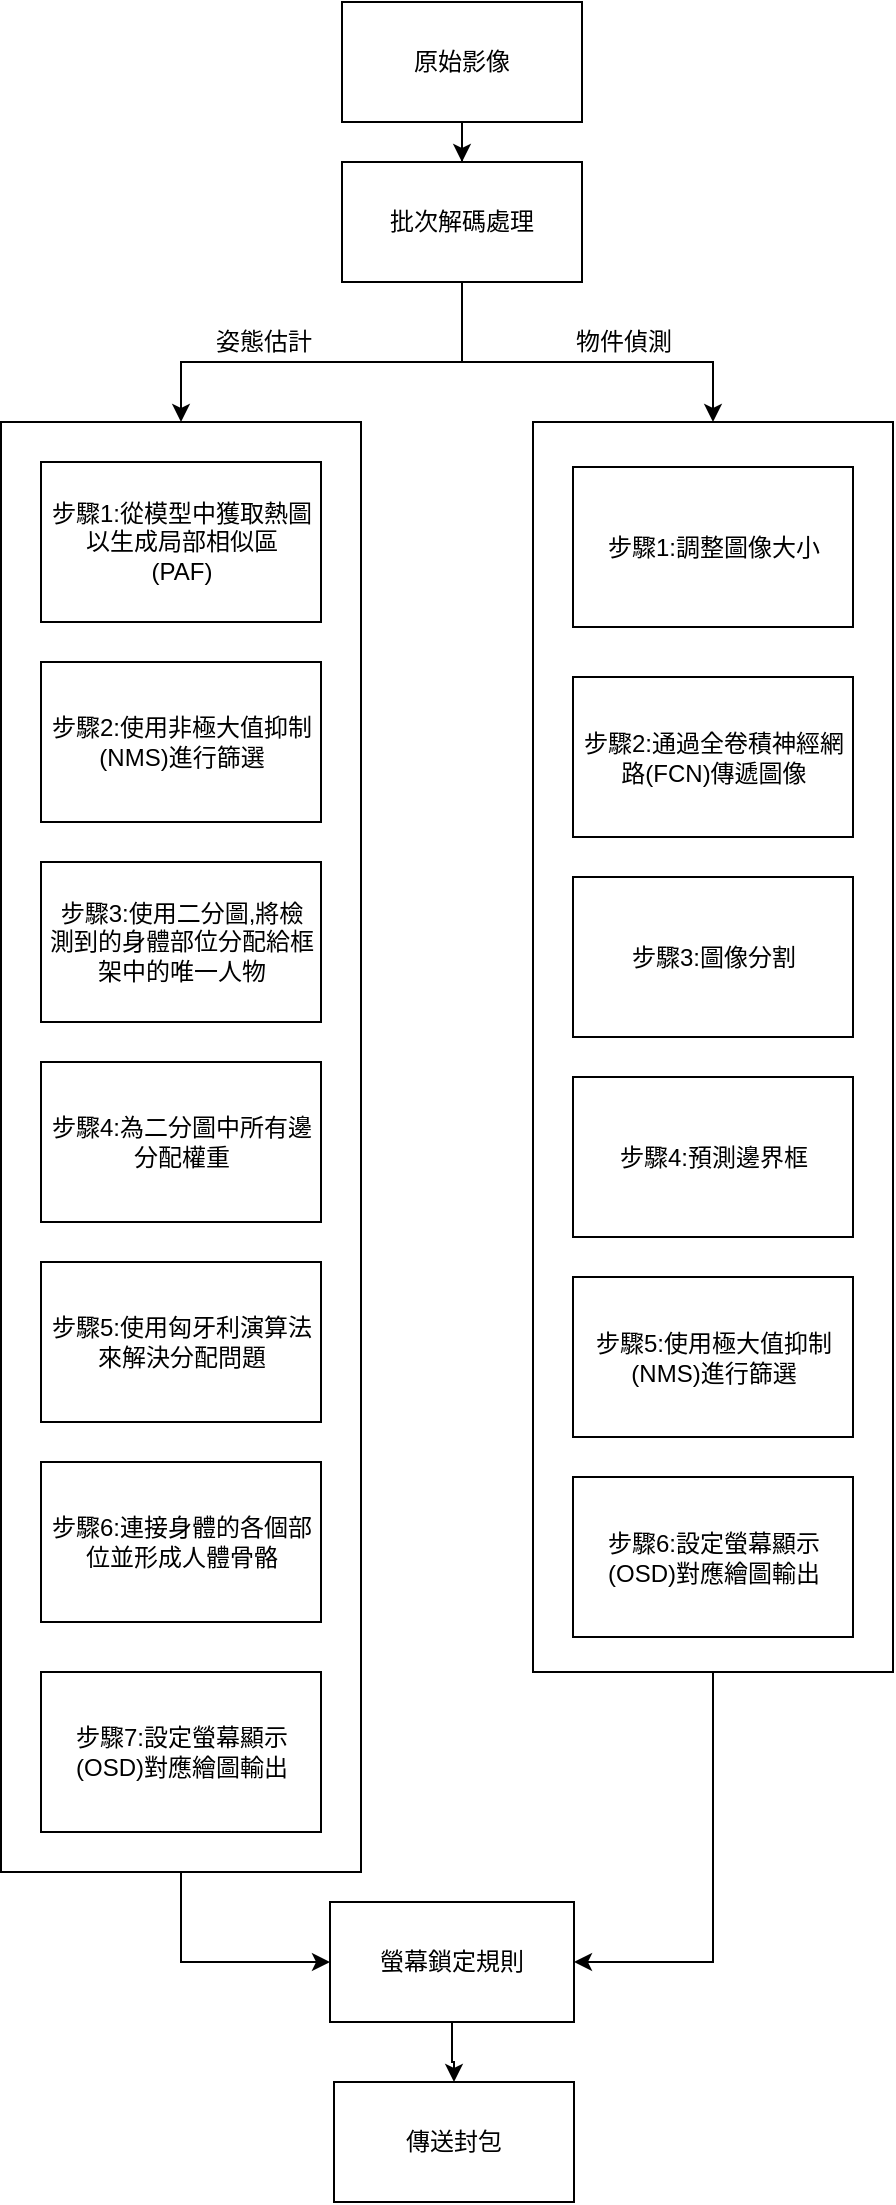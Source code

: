 <mxfile version="14.7.2" type="device" pages="2"><diagram id="lc3U5wyarn_x5L0_j8pd" name="ENG"><mxGraphModel dx="985" dy="559" grid="1" gridSize="10" guides="1" tooltips="1" connect="1" arrows="1" fold="1" page="1" pageScale="1" pageWidth="827" pageHeight="1169" math="0" shadow="0"><root><mxCell id="0"/><mxCell id="1" parent="0"/><mxCell id="By_OmbUJQC3SxqIJvGzS-63" value="" style="rounded=0;whiteSpace=wrap;html=1;" parent="1" vertex="1"><mxGeometry x="173.5" y="220" width="180" height="725" as="geometry"/></mxCell><mxCell id="By_OmbUJQC3SxqIJvGzS-23" value="" style="edgeStyle=orthogonalEdgeStyle;rounded=0;orthogonalLoop=1;jettySize=auto;html=1;" parent="1" source="By_OmbUJQC3SxqIJvGzS-2" target="By_OmbUJQC3SxqIJvGzS-22" edge="1"><mxGeometry relative="1" as="geometry"/></mxCell><mxCell id="By_OmbUJQC3SxqIJvGzS-2" value="原始影像" style="rounded=0;whiteSpace=wrap;html=1;" parent="1" vertex="1"><mxGeometry x="344" y="10" width="120" height="60" as="geometry"/></mxCell><mxCell id="By_OmbUJQC3SxqIJvGzS-22" value="批次解碼處理" style="rounded=0;whiteSpace=wrap;html=1;" parent="1" vertex="1"><mxGeometry x="344" y="90" width="120" height="60" as="geometry"/></mxCell><mxCell id="By_OmbUJQC3SxqIJvGzS-77" value="" style="edgeStyle=orthogonalEdgeStyle;rounded=0;orthogonalLoop=1;jettySize=auto;html=1;entryX=0.5;entryY=0;entryDx=0;entryDy=0;exitX=0.5;exitY=1;exitDx=0;exitDy=0;" parent="1" source="By_OmbUJQC3SxqIJvGzS-22" target="By_OmbUJQC3SxqIJvGzS-63" edge="1"><mxGeometry relative="1" as="geometry"><Array as="points"><mxPoint x="404" y="190"/><mxPoint x="264" y="190"/></Array><mxPoint x="404" y="230" as="sourcePoint"/></mxGeometry></mxCell><mxCell id="By_OmbUJQC3SxqIJvGzS-95" value="" style="edgeStyle=orthogonalEdgeStyle;rounded=0;orthogonalLoop=1;jettySize=auto;html=1;" parent="1" source="By_OmbUJQC3SxqIJvGzS-35" target="By_OmbUJQC3SxqIJvGzS-94" edge="1"><mxGeometry relative="1" as="geometry"/></mxCell><mxCell id="By_OmbUJQC3SxqIJvGzS-35" value="螢幕鎖定規則" style="rounded=0;whiteSpace=wrap;html=1;" parent="1" vertex="1"><mxGeometry x="338" y="960" width="122" height="60" as="geometry"/></mxCell><mxCell id="By_OmbUJQC3SxqIJvGzS-41" value="&lt;div&gt;步驟1:從模型中獲取熱圖&lt;/div&gt;&lt;div&gt;以生成局部相似區&lt;/div&gt;&lt;div&gt;(PAF)&lt;/div&gt;" style="rounded=0;whiteSpace=wrap;html=1;" parent="1" vertex="1"><mxGeometry x="193.5" y="240" width="140" height="80" as="geometry"/></mxCell><mxCell id="By_OmbUJQC3SxqIJvGzS-43" value="步驟2:&lt;span&gt;使用非極大值抑制&lt;/span&gt;&lt;div&gt;(NMS)進行篩選&lt;/div&gt;" style="rounded=0;whiteSpace=wrap;html=1;" parent="1" vertex="1"><mxGeometry x="193.5" y="340" width="140" height="80" as="geometry"/></mxCell><mxCell id="By_OmbUJQC3SxqIJvGzS-44" value="&lt;div&gt;步驟4:為二分圖中所有邊&lt;/div&gt;&lt;div&gt;分配權重&lt;/div&gt;" style="rounded=0;whiteSpace=wrap;html=1;" parent="1" vertex="1"><mxGeometry x="193.5" y="540" width="140" height="80" as="geometry"/></mxCell><mxCell id="By_OmbUJQC3SxqIJvGzS-45" value="&lt;div&gt;步驟3:使用二分圖,將檢&lt;/div&gt;&lt;div&gt;測到的身體部位分配給框&lt;/div&gt;&lt;div&gt;架中的唯一人物&lt;/div&gt;" style="rounded=0;whiteSpace=wrap;html=1;" parent="1" vertex="1"><mxGeometry x="193.5" y="440" width="140" height="80" as="geometry"/></mxCell><mxCell id="By_OmbUJQC3SxqIJvGzS-49" value="&lt;div&gt;步驟5:使用匈牙利演算法&lt;/div&gt;&lt;div&gt;來解決分配問題&lt;/div&gt;" style="rounded=0;whiteSpace=wrap;html=1;" parent="1" vertex="1"><mxGeometry x="193.5" y="640" width="140" height="80" as="geometry"/></mxCell><mxCell id="By_OmbUJQC3SxqIJvGzS-101" value="" style="edgeStyle=orthogonalEdgeStyle;rounded=0;orthogonalLoop=1;jettySize=auto;html=1;entryX=0;entryY=0.5;entryDx=0;entryDy=0;exitX=0.5;exitY=1;exitDx=0;exitDy=0;" parent="1" source="By_OmbUJQC3SxqIJvGzS-63" target="By_OmbUJQC3SxqIJvGzS-35" edge="1"><mxGeometry relative="1" as="geometry"><mxPoint x="263.5" y="1005" as="targetPoint"/></mxGeometry></mxCell><mxCell id="By_OmbUJQC3SxqIJvGzS-50" value="&lt;div&gt;步驟7:設定螢幕顯示&lt;/div&gt;&lt;div&gt;(OSD)對應繪圖輸出&lt;/div&gt;" style="rounded=0;whiteSpace=wrap;html=1;" parent="1" vertex="1"><mxGeometry x="193.5" y="845" width="140" height="80" as="geometry"/></mxCell><mxCell id="By_OmbUJQC3SxqIJvGzS-51" value="步驟6:連接身體的各個部位並形成人體骨骼" style="rounded=0;whiteSpace=wrap;html=1;" parent="1" vertex="1"><mxGeometry x="193.5" y="740" width="140" height="80" as="geometry"/></mxCell><mxCell id="By_OmbUJQC3SxqIJvGzS-54" value="物件偵測" style="text;html=1;strokeColor=none;fillColor=none;align=center;verticalAlign=middle;whiteSpace=wrap;rounded=0;" parent="1" vertex="1"><mxGeometry x="430" y="170" width="110" height="20" as="geometry"/></mxCell><mxCell id="By_OmbUJQC3SxqIJvGzS-60" style="edgeStyle=orthogonalEdgeStyle;rounded=0;orthogonalLoop=1;jettySize=auto;html=1;exitX=0.5;exitY=1;exitDx=0;exitDy=0;" parent="1" edge="1"><mxGeometry relative="1" as="geometry"><mxPoint x="564.5" y="265" as="sourcePoint"/><mxPoint x="564.5" y="265" as="targetPoint"/></mxGeometry></mxCell><mxCell id="By_OmbUJQC3SxqIJvGzS-65" value="姿態估計" style="text;html=1;strokeColor=none;fillColor=none;align=center;verticalAlign=middle;whiteSpace=wrap;rounded=0;" parent="1" vertex="1"><mxGeometry x="230" y="170" width="150" height="20" as="geometry"/></mxCell><mxCell id="By_OmbUJQC3SxqIJvGzS-107" value="" style="edgeStyle=orthogonalEdgeStyle;rounded=0;orthogonalLoop=1;jettySize=auto;html=1;entryX=1;entryY=0.5;entryDx=0;entryDy=0;" parent="1" source="By_OmbUJQC3SxqIJvGzS-66" target="By_OmbUJQC3SxqIJvGzS-35" edge="1"><mxGeometry relative="1" as="geometry"><mxPoint x="530" y="1020" as="targetPoint"/></mxGeometry></mxCell><mxCell id="By_OmbUJQC3SxqIJvGzS-66" value="" style="rounded=0;whiteSpace=wrap;html=1;" parent="1" vertex="1"><mxGeometry x="439.5" y="220" width="180" height="625" as="geometry"/></mxCell><mxCell id="By_OmbUJQC3SxqIJvGzS-68" value="步驟1:調整圖像大小" style="rounded=0;whiteSpace=wrap;html=1;" parent="1" vertex="1"><mxGeometry x="459.5" y="242.5" width="140" height="80" as="geometry"/></mxCell><mxCell id="By_OmbUJQC3SxqIJvGzS-69" value="&lt;div&gt;步驟2:通過全卷積神經網&lt;/div&gt;&lt;div&gt;路(FCN)傳遞圖像&lt;/div&gt;" style="rounded=0;whiteSpace=wrap;html=1;" parent="1" vertex="1"><mxGeometry x="459.5" y="347.5" width="140" height="80" as="geometry"/></mxCell><mxCell id="By_OmbUJQC3SxqIJvGzS-70" value="步驟3:圖像分割" style="rounded=0;whiteSpace=wrap;html=1;" parent="1" vertex="1"><mxGeometry x="459.5" y="447.5" width="140" height="80" as="geometry"/></mxCell><mxCell id="By_OmbUJQC3SxqIJvGzS-71" value="步驟4:預測邊界框" style="rounded=0;whiteSpace=wrap;html=1;" parent="1" vertex="1"><mxGeometry x="459.5" y="547.5" width="140" height="80" as="geometry"/></mxCell><mxCell id="By_OmbUJQC3SxqIJvGzS-72" value="步驟5:&lt;span&gt;使用極大值抑制&lt;/span&gt;&lt;div&gt;(NMS)進行篩選&lt;/div&gt;" style="rounded=0;whiteSpace=wrap;html=1;" parent="1" vertex="1"><mxGeometry x="459.5" y="647.5" width="140" height="80" as="geometry"/></mxCell><mxCell id="By_OmbUJQC3SxqIJvGzS-73" value="&lt;div&gt;步驟6:設定螢幕顯示&lt;/div&gt;&lt;div&gt;(OSD)對應繪圖輸出&lt;/div&gt;" style="rounded=0;whiteSpace=wrap;html=1;" parent="1" vertex="1"><mxGeometry x="459.5" y="747.5" width="140" height="80" as="geometry"/></mxCell><mxCell id="By_OmbUJQC3SxqIJvGzS-79" value="" style="edgeStyle=orthogonalEdgeStyle;rounded=0;orthogonalLoop=1;jettySize=auto;html=1;entryX=0.5;entryY=0;entryDx=0;entryDy=0;exitX=0.5;exitY=1;exitDx=0;exitDy=0;" parent="1" source="By_OmbUJQC3SxqIJvGzS-22" target="By_OmbUJQC3SxqIJvGzS-66" edge="1"><mxGeometry relative="1" as="geometry"><mxPoint x="404" y="230" as="sourcePoint"/><mxPoint x="514" y="570" as="targetPoint"/><Array as="points"><mxPoint x="404" y="190"/><mxPoint x="530" y="190"/></Array></mxGeometry></mxCell><mxCell id="By_OmbUJQC3SxqIJvGzS-94" value="傳送封包" style="rounded=0;whiteSpace=wrap;html=1;" parent="1" vertex="1"><mxGeometry x="340" y="1050" width="120" height="60" as="geometry"/></mxCell></root></mxGraphModel></diagram><diagram name="CHT" id="ZvJCkEAA8Kkku7hom2jJ"><mxGraphModel dx="768" dy="482" grid="1" gridSize="10" guides="1" tooltips="1" connect="1" arrows="1" fold="1" page="1" pageScale="1" pageWidth="827" pageHeight="1169" math="0" shadow="0"><root><mxCell id="TdPKaEoUiJVjE6jQnTfz-0"/><mxCell id="TdPKaEoUiJVjE6jQnTfz-1" parent="TdPKaEoUiJVjE6jQnTfz-0"/><mxCell id="TdPKaEoUiJVjE6jQnTfz-2" value="" style="rounded=0;whiteSpace=wrap;html=1;" vertex="1" parent="TdPKaEoUiJVjE6jQnTfz-1"><mxGeometry x="173.5" y="260" width="180" height="725" as="geometry"/></mxCell><mxCell id="TdPKaEoUiJVjE6jQnTfz-3" value="" style="edgeStyle=orthogonalEdgeStyle;rounded=0;orthogonalLoop=1;jettySize=auto;html=1;" edge="1" parent="TdPKaEoUiJVjE6jQnTfz-1" source="TdPKaEoUiJVjE6jQnTfz-5" target="TdPKaEoUiJVjE6jQnTfz-7"><mxGeometry relative="1" as="geometry"/></mxCell><mxCell id="TdPKaEoUiJVjE6jQnTfz-4" value="" style="edgeStyle=orthogonalEdgeStyle;rounded=0;orthogonalLoop=1;jettySize=auto;html=1;" edge="1" parent="TdPKaEoUiJVjE6jQnTfz-1" source="TdPKaEoUiJVjE6jQnTfz-5" target="TdPKaEoUiJVjE6jQnTfz-9"><mxGeometry relative="1" as="geometry"/></mxCell><mxCell id="TdPKaEoUiJVjE6jQnTfz-5" value="原始影像" style="rounded=0;whiteSpace=wrap;html=1;" vertex="1" parent="TdPKaEoUiJVjE6jQnTfz-1"><mxGeometry x="344" y="10" width="120" height="60" as="geometry"/></mxCell><mxCell id="TdPKaEoUiJVjE6jQnTfz-6" value="" style="edgeStyle=orthogonalEdgeStyle;rounded=0;orthogonalLoop=1;jettySize=auto;html=1;" edge="1" parent="TdPKaEoUiJVjE6jQnTfz-1" target="TdPKaEoUiJVjE6jQnTfz-9"><mxGeometry relative="1" as="geometry"><mxPoint x="404" y="150" as="sourcePoint"/></mxGeometry></mxCell><mxCell id="TdPKaEoUiJVjE6jQnTfz-7" value="解碼" style="rounded=0;whiteSpace=wrap;html=1;" vertex="1" parent="TdPKaEoUiJVjE6jQnTfz-1"><mxGeometry x="344" y="90" width="120" height="60" as="geometry"/></mxCell><mxCell id="TdPKaEoUiJVjE6jQnTfz-8" value="" style="edgeStyle=orthogonalEdgeStyle;rounded=0;orthogonalLoop=1;jettySize=auto;html=1;entryX=0.5;entryY=0;entryDx=0;entryDy=0;" edge="1" parent="TdPKaEoUiJVjE6jQnTfz-1" source="TdPKaEoUiJVjE6jQnTfz-9" target="TdPKaEoUiJVjE6jQnTfz-2"><mxGeometry relative="1" as="geometry"><Array as="points"><mxPoint x="404" y="250"/><mxPoint x="264" y="250"/></Array></mxGeometry></mxCell><mxCell id="TdPKaEoUiJVjE6jQnTfz-9" value="批次處理" style="rounded=0;whiteSpace=wrap;html=1;" vertex="1" parent="TdPKaEoUiJVjE6jQnTfz-1"><mxGeometry x="344" y="170" width="120" height="60" as="geometry"/></mxCell><mxCell id="TdPKaEoUiJVjE6jQnTfz-10" value="" style="edgeStyle=orthogonalEdgeStyle;rounded=0;orthogonalLoop=1;jettySize=auto;html=1;" edge="1" parent="TdPKaEoUiJVjE6jQnTfz-1" source="TdPKaEoUiJVjE6jQnTfz-11" target="TdPKaEoUiJVjE6jQnTfz-32"><mxGeometry relative="1" as="geometry"/></mxCell><mxCell id="TdPKaEoUiJVjE6jQnTfz-11" value="螢幕鎖定規則" style="rounded=0;whiteSpace=wrap;html=1;" vertex="1" parent="TdPKaEoUiJVjE6jQnTfz-1"><mxGeometry x="338" y="1000" width="122" height="60" as="geometry"/></mxCell><mxCell id="TdPKaEoUiJVjE6jQnTfz-12" value="&lt;div&gt;&lt;span&gt;步驟1:從模型中獲取熱圖以生成區域性關聯場(PAF)&lt;/span&gt;&lt;/div&gt;" style="rounded=0;whiteSpace=wrap;html=1;" vertex="1" parent="TdPKaEoUiJVjE6jQnTfz-1"><mxGeometry x="193.5" y="280" width="140" height="80" as="geometry"/></mxCell><mxCell id="TdPKaEoUiJVjE6jQnTfz-13" value="步驟2:使用非極大值抑制(non-NMS)" style="rounded=0;whiteSpace=wrap;html=1;" vertex="1" parent="TdPKaEoUiJVjE6jQnTfz-1"><mxGeometry x="193.5" y="380" width="140" height="80" as="geometry"/></mxCell><mxCell id="TdPKaEoUiJVjE6jQnTfz-14" value="步驟4:為二分圖中所有邊緣分配權重" style="rounded=0;whiteSpace=wrap;html=1;" vertex="1" parent="TdPKaEoUiJVjE6jQnTfz-1"><mxGeometry x="193.5" y="580" width="140" height="80" as="geometry"/></mxCell><mxCell id="TdPKaEoUiJVjE6jQnTfz-15" value="步驟3:使用二分圖，將檢測到的身體部位分配給框架中的唯一人物" style="rounded=0;whiteSpace=wrap;html=1;" vertex="1" parent="TdPKaEoUiJVjE6jQnTfz-1"><mxGeometry x="193.5" y="480" width="140" height="80" as="geometry"/></mxCell><mxCell id="TdPKaEoUiJVjE6jQnTfz-16" value="步驟5:使用匈牙利演算法來解決分配問題" style="rounded=0;whiteSpace=wrap;html=1;" vertex="1" parent="TdPKaEoUiJVjE6jQnTfz-1"><mxGeometry x="193.5" y="680" width="140" height="80" as="geometry"/></mxCell><mxCell id="TdPKaEoUiJVjE6jQnTfz-17" value="" style="edgeStyle=orthogonalEdgeStyle;rounded=0;orthogonalLoop=1;jettySize=auto;html=1;entryX=0;entryY=0.5;entryDx=0;entryDy=0;exitX=0.5;exitY=1;exitDx=0;exitDy=0;" edge="1" parent="TdPKaEoUiJVjE6jQnTfz-1" source="TdPKaEoUiJVjE6jQnTfz-2" target="TdPKaEoUiJVjE6jQnTfz-11"><mxGeometry relative="1" as="geometry"><mxPoint x="263.5" y="1045" as="targetPoint"/></mxGeometry></mxCell><mxCell id="TdPKaEoUiJVjE6jQnTfz-18" value="步驟7:設定螢幕顯示(OSD)對應繪圖輸出" style="rounded=0;whiteSpace=wrap;html=1;" vertex="1" parent="TdPKaEoUiJVjE6jQnTfz-1"><mxGeometry x="193.5" y="885" width="140" height="80" as="geometry"/></mxCell><mxCell id="TdPKaEoUiJVjE6jQnTfz-19" value="步驟6:連結身體各部位生成人體骨架" style="rounded=0;whiteSpace=wrap;html=1;" vertex="1" parent="TdPKaEoUiJVjE6jQnTfz-1"><mxGeometry x="193.5" y="780" width="140" height="80" as="geometry"/></mxCell><mxCell id="TdPKaEoUiJVjE6jQnTfz-20" value="物件偵測" style="text;html=1;strokeColor=none;fillColor=none;align=center;verticalAlign=middle;whiteSpace=wrap;rounded=0;" vertex="1" parent="TdPKaEoUiJVjE6jQnTfz-1"><mxGeometry x="489.5" y="230" width="110" height="20" as="geometry"/></mxCell><mxCell id="TdPKaEoUiJVjE6jQnTfz-21" style="edgeStyle=orthogonalEdgeStyle;rounded=0;orthogonalLoop=1;jettySize=auto;html=1;exitX=0.5;exitY=1;exitDx=0;exitDy=0;" edge="1" parent="TdPKaEoUiJVjE6jQnTfz-1"><mxGeometry relative="1" as="geometry"><mxPoint x="564.5" y="305" as="sourcePoint"/><mxPoint x="564.5" y="305" as="targetPoint"/></mxGeometry></mxCell><mxCell id="TdPKaEoUiJVjE6jQnTfz-22" value="姿態推論" style="text;html=1;strokeColor=none;fillColor=none;align=center;verticalAlign=middle;whiteSpace=wrap;rounded=0;" vertex="1" parent="TdPKaEoUiJVjE6jQnTfz-1"><mxGeometry x="188.5" y="230" width="150" height="20" as="geometry"/></mxCell><mxCell id="TdPKaEoUiJVjE6jQnTfz-23" value="" style="edgeStyle=orthogonalEdgeStyle;rounded=0;orthogonalLoop=1;jettySize=auto;html=1;entryX=1;entryY=0.5;entryDx=0;entryDy=0;" edge="1" parent="TdPKaEoUiJVjE6jQnTfz-1" source="TdPKaEoUiJVjE6jQnTfz-24" target="TdPKaEoUiJVjE6jQnTfz-11"><mxGeometry relative="1" as="geometry"><mxPoint x="530" y="1060" as="targetPoint"/></mxGeometry></mxCell><mxCell id="TdPKaEoUiJVjE6jQnTfz-24" value="" style="rounded=0;whiteSpace=wrap;html=1;" vertex="1" parent="TdPKaEoUiJVjE6jQnTfz-1"><mxGeometry x="439.5" y="260" width="180" height="625" as="geometry"/></mxCell><mxCell id="TdPKaEoUiJVjE6jQnTfz-25" value="步驟1:調整圖像大小" style="rounded=0;whiteSpace=wrap;html=1;" vertex="1" parent="TdPKaEoUiJVjE6jQnTfz-1"><mxGeometry x="459.5" y="282.5" width="140" height="80" as="geometry"/></mxCell><mxCell id="TdPKaEoUiJVjE6jQnTfz-26" value="步驟2:通過全卷積神經網路(FCN)傳遞圖像" style="rounded=0;whiteSpace=wrap;html=1;" vertex="1" parent="TdPKaEoUiJVjE6jQnTfz-1"><mxGeometry x="459.5" y="387.5" width="140" height="80" as="geometry"/></mxCell><mxCell id="TdPKaEoUiJVjE6jQnTfz-27" value="步驟3:圖像分割" style="rounded=0;whiteSpace=wrap;html=1;" vertex="1" parent="TdPKaEoUiJVjE6jQnTfz-1"><mxGeometry x="459.5" y="487.5" width="140" height="80" as="geometry"/></mxCell><mxCell id="TdPKaEoUiJVjE6jQnTfz-28" value="步驟4:預測邊界框" style="rounded=0;whiteSpace=wrap;html=1;" vertex="1" parent="TdPKaEoUiJVjE6jQnTfz-1"><mxGeometry x="459.5" y="587.5" width="140" height="80" as="geometry"/></mxCell><mxCell id="TdPKaEoUiJVjE6jQnTfz-29" value="步驟5:使用極大值抑制(NMS)進行篩選" style="rounded=0;whiteSpace=wrap;html=1;" vertex="1" parent="TdPKaEoUiJVjE6jQnTfz-1"><mxGeometry x="459.5" y="687.5" width="140" height="80" as="geometry"/></mxCell><mxCell id="TdPKaEoUiJVjE6jQnTfz-30" value="步驟6:設定螢幕顯示(OSD)對應繪圖輸出" style="rounded=0;whiteSpace=wrap;html=1;" vertex="1" parent="TdPKaEoUiJVjE6jQnTfz-1"><mxGeometry x="459.5" y="787.5" width="140" height="80" as="geometry"/></mxCell><mxCell id="TdPKaEoUiJVjE6jQnTfz-31" value="" style="edgeStyle=orthogonalEdgeStyle;rounded=0;orthogonalLoop=1;jettySize=auto;html=1;entryX=0.5;entryY=0;entryDx=0;entryDy=0;exitX=0.5;exitY=1;exitDx=0;exitDy=0;" edge="1" parent="TdPKaEoUiJVjE6jQnTfz-1" source="TdPKaEoUiJVjE6jQnTfz-9" target="TdPKaEoUiJVjE6jQnTfz-24"><mxGeometry relative="1" as="geometry"><mxPoint x="403.5" y="530" as="sourcePoint"/><mxPoint x="514" y="570" as="targetPoint"/><Array as="points"><mxPoint x="404" y="250"/><mxPoint x="530" y="250"/></Array></mxGeometry></mxCell><mxCell id="TdPKaEoUiJVjE6jQnTfz-32" value="發送套接(Socket)" style="rounded=0;whiteSpace=wrap;html=1;" vertex="1" parent="TdPKaEoUiJVjE6jQnTfz-1"><mxGeometry x="340" y="1090" width="120" height="60" as="geometry"/></mxCell></root></mxGraphModel></diagram></mxfile>
